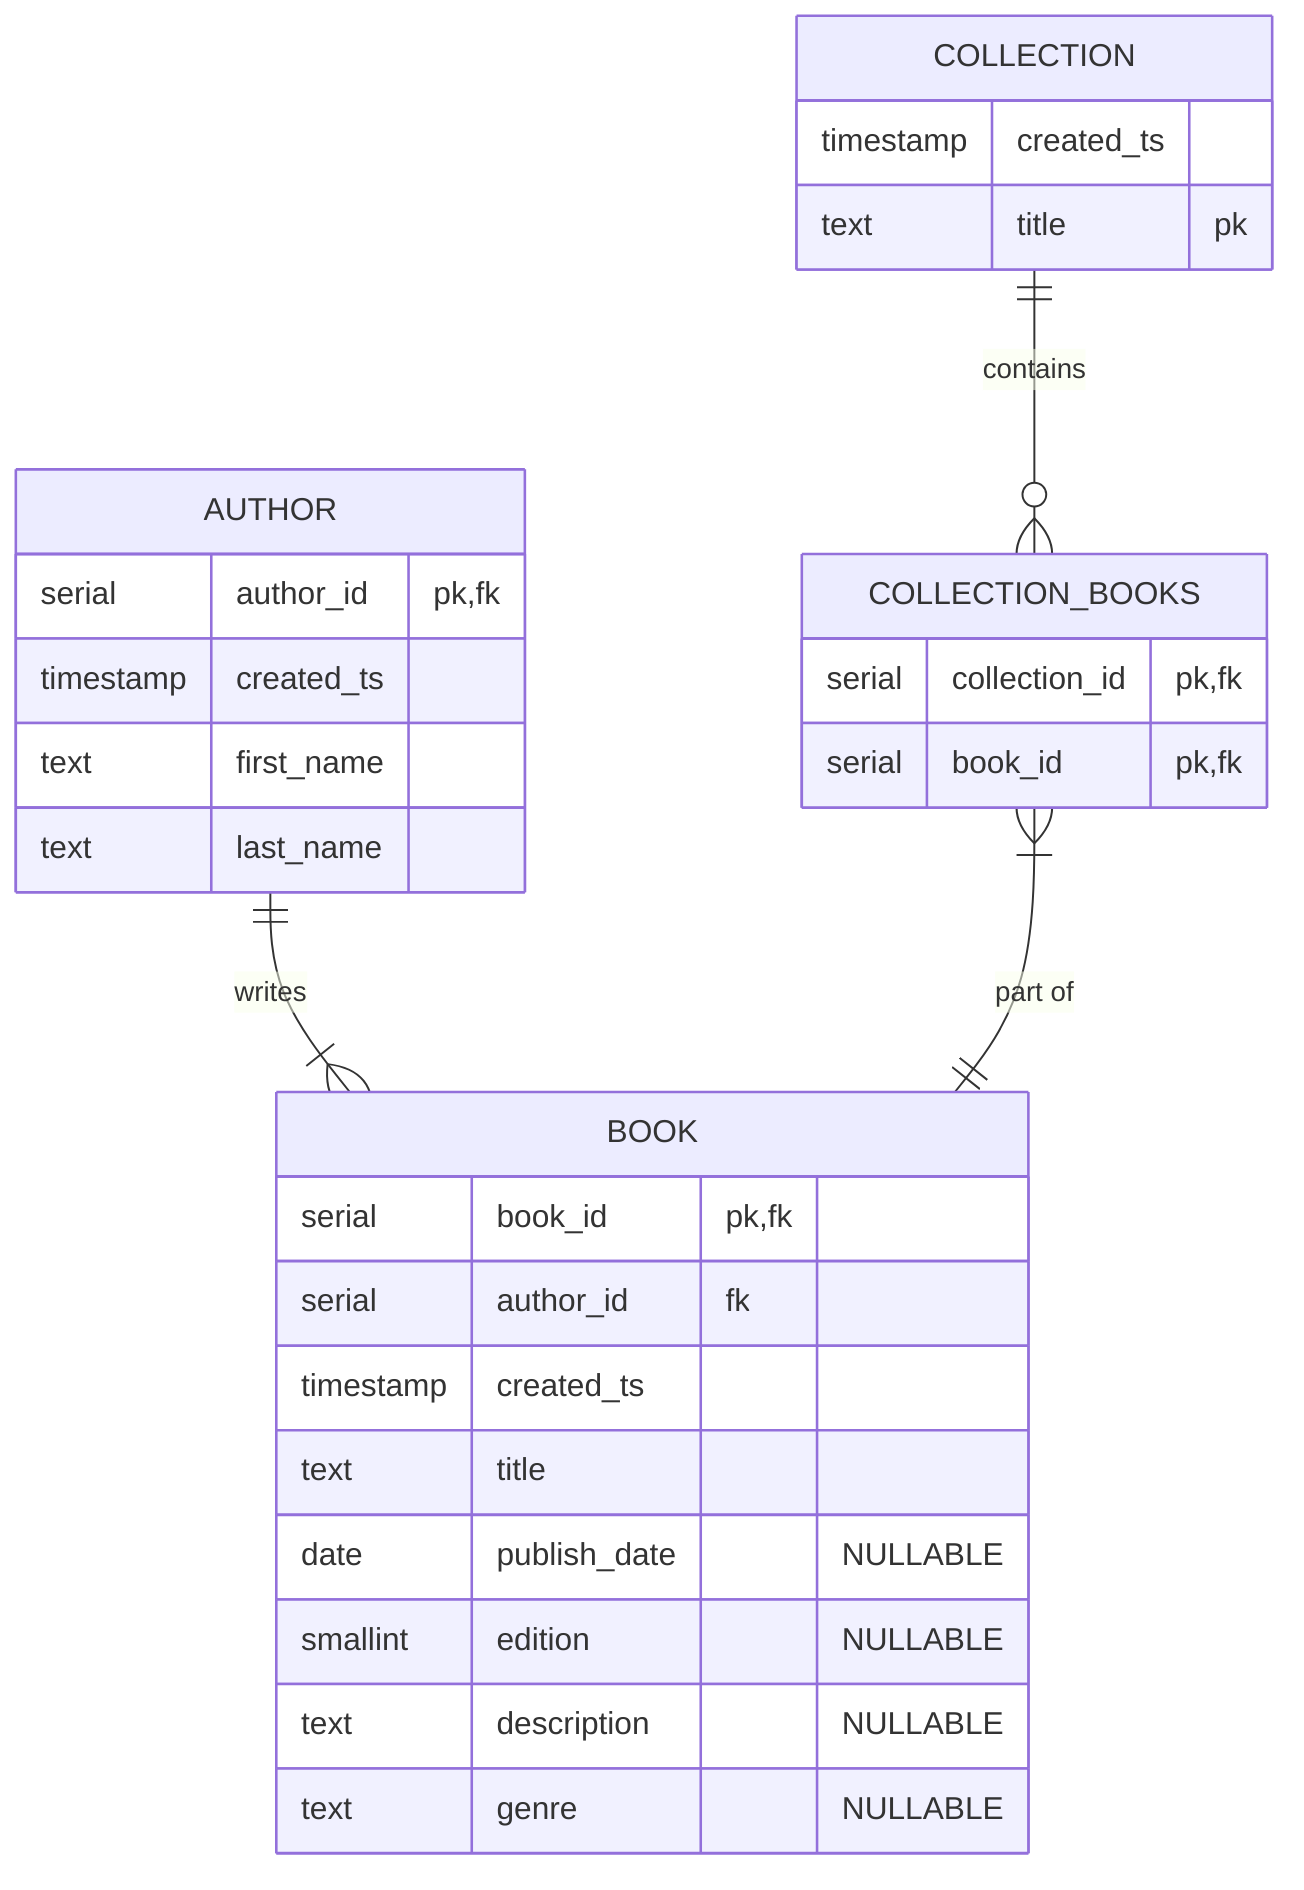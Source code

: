 erDiagram
    AUTHOR ||--|{ BOOK:"writes"
    COLLECTION_BOOKS }|--|| BOOK:"part of"
    COLLECTION ||--o{ COLLECTION_BOOKS:"contains"

    BOOK {
        serial book_id pk, fk
        serial author_id fk
        timestamp created_ts
        text title
        date publish_date "NULLABLE"
        smallint edition  "NULLABLE"
        text description "NULLABLE"
        text genre "NULLABLE"
    }
    
    AUTHOR {
        serial author_id pk, fk
        timestamp created_ts
        text first_name
        text last_name
    }

    COLLECTION_BOOKS {
        serial collection_id pk, fk
        serial book_id pk, fk
    }

    COLLECTION {
        timestamp created_ts
        text title pk
    }